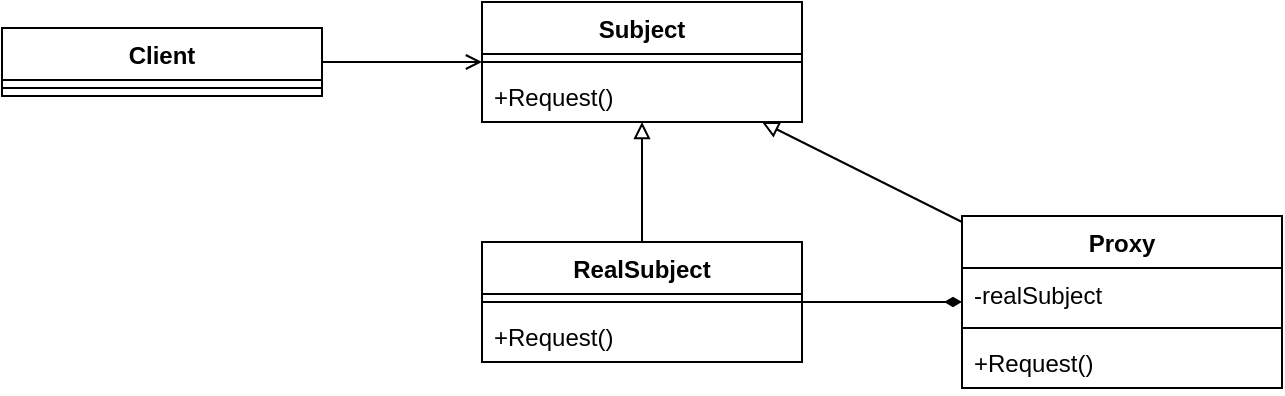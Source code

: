 <mxfile version="22.1.11" type="device">
  <diagram name="第 1 页" id="m681bwZrw8OlDDrRGlgj">
    <mxGraphModel dx="1434" dy="844" grid="1" gridSize="10" guides="1" tooltips="1" connect="1" arrows="1" fold="1" page="1" pageScale="1" pageWidth="827" pageHeight="1169" math="0" shadow="0">
      <root>
        <mxCell id="0" />
        <mxCell id="1" parent="0" />
        <mxCell id="vV_gRuWfeqU1FjYC1qPM-2" value="Subject" style="swimlane;fontStyle=1;align=center;verticalAlign=top;childLayout=stackLayout;horizontal=1;startSize=26;horizontalStack=0;resizeParent=1;resizeParentMax=0;resizeLast=0;collapsible=1;marginBottom=0;whiteSpace=wrap;html=1;" vertex="1" parent="1">
          <mxGeometry x="320" y="320" width="160" height="60" as="geometry" />
        </mxCell>
        <mxCell id="vV_gRuWfeqU1FjYC1qPM-4" value="" style="line;strokeWidth=1;fillColor=none;align=left;verticalAlign=middle;spacingTop=-1;spacingLeft=3;spacingRight=3;rotatable=0;labelPosition=right;points=[];portConstraint=eastwest;strokeColor=inherit;" vertex="1" parent="vV_gRuWfeqU1FjYC1qPM-2">
          <mxGeometry y="26" width="160" height="8" as="geometry" />
        </mxCell>
        <mxCell id="vV_gRuWfeqU1FjYC1qPM-5" value="+Request()" style="text;strokeColor=none;fillColor=none;align=left;verticalAlign=top;spacingLeft=4;spacingRight=4;overflow=hidden;rotatable=0;points=[[0,0.5],[1,0.5]];portConstraint=eastwest;whiteSpace=wrap;html=1;" vertex="1" parent="vV_gRuWfeqU1FjYC1qPM-2">
          <mxGeometry y="34" width="160" height="26" as="geometry" />
        </mxCell>
        <mxCell id="vV_gRuWfeqU1FjYC1qPM-20" style="edgeStyle=none;rounded=0;orthogonalLoop=1;jettySize=auto;html=1;endArrow=block;endFill=0;" edge="1" parent="1" source="vV_gRuWfeqU1FjYC1qPM-6" target="vV_gRuWfeqU1FjYC1qPM-2">
          <mxGeometry relative="1" as="geometry" />
        </mxCell>
        <mxCell id="vV_gRuWfeqU1FjYC1qPM-22" style="edgeStyle=none;rounded=0;orthogonalLoop=1;jettySize=auto;html=1;endArrow=diamondThin;endFill=1;" edge="1" parent="1" source="vV_gRuWfeqU1FjYC1qPM-6" target="vV_gRuWfeqU1FjYC1qPM-12">
          <mxGeometry relative="1" as="geometry" />
        </mxCell>
        <mxCell id="vV_gRuWfeqU1FjYC1qPM-6" value="RealSubject" style="swimlane;fontStyle=1;align=center;verticalAlign=top;childLayout=stackLayout;horizontal=1;startSize=26;horizontalStack=0;resizeParent=1;resizeParentMax=0;resizeLast=0;collapsible=1;marginBottom=0;whiteSpace=wrap;html=1;" vertex="1" parent="1">
          <mxGeometry x="320" y="440" width="160" height="60" as="geometry" />
        </mxCell>
        <mxCell id="vV_gRuWfeqU1FjYC1qPM-7" value="" style="line;strokeWidth=1;fillColor=none;align=left;verticalAlign=middle;spacingTop=-1;spacingLeft=3;spacingRight=3;rotatable=0;labelPosition=right;points=[];portConstraint=eastwest;strokeColor=inherit;" vertex="1" parent="vV_gRuWfeqU1FjYC1qPM-6">
          <mxGeometry y="26" width="160" height="8" as="geometry" />
        </mxCell>
        <mxCell id="vV_gRuWfeqU1FjYC1qPM-8" value="+Request()" style="text;strokeColor=none;fillColor=none;align=left;verticalAlign=top;spacingLeft=4;spacingRight=4;overflow=hidden;rotatable=0;points=[[0,0.5],[1,0.5]];portConstraint=eastwest;whiteSpace=wrap;html=1;" vertex="1" parent="vV_gRuWfeqU1FjYC1qPM-6">
          <mxGeometry y="34" width="160" height="26" as="geometry" />
        </mxCell>
        <mxCell id="vV_gRuWfeqU1FjYC1qPM-21" style="edgeStyle=none;rounded=0;orthogonalLoop=1;jettySize=auto;html=1;endArrow=block;endFill=0;" edge="1" parent="1" source="vV_gRuWfeqU1FjYC1qPM-12" target="vV_gRuWfeqU1FjYC1qPM-2">
          <mxGeometry relative="1" as="geometry" />
        </mxCell>
        <mxCell id="vV_gRuWfeqU1FjYC1qPM-12" value="Proxy" style="swimlane;fontStyle=1;align=center;verticalAlign=top;childLayout=stackLayout;horizontal=1;startSize=26;horizontalStack=0;resizeParent=1;resizeParentMax=0;resizeLast=0;collapsible=1;marginBottom=0;whiteSpace=wrap;html=1;" vertex="1" parent="1">
          <mxGeometry x="560" y="427" width="160" height="86" as="geometry" />
        </mxCell>
        <mxCell id="vV_gRuWfeqU1FjYC1qPM-13" value="-realSubject" style="text;strokeColor=none;fillColor=none;align=left;verticalAlign=top;spacingLeft=4;spacingRight=4;overflow=hidden;rotatable=0;points=[[0,0.5],[1,0.5]];portConstraint=eastwest;whiteSpace=wrap;html=1;" vertex="1" parent="vV_gRuWfeqU1FjYC1qPM-12">
          <mxGeometry y="26" width="160" height="26" as="geometry" />
        </mxCell>
        <mxCell id="vV_gRuWfeqU1FjYC1qPM-14" value="" style="line;strokeWidth=1;fillColor=none;align=left;verticalAlign=middle;spacingTop=-1;spacingLeft=3;spacingRight=3;rotatable=0;labelPosition=right;points=[];portConstraint=eastwest;strokeColor=inherit;" vertex="1" parent="vV_gRuWfeqU1FjYC1qPM-12">
          <mxGeometry y="52" width="160" height="8" as="geometry" />
        </mxCell>
        <mxCell id="vV_gRuWfeqU1FjYC1qPM-15" value="+Request()" style="text;strokeColor=none;fillColor=none;align=left;verticalAlign=top;spacingLeft=4;spacingRight=4;overflow=hidden;rotatable=0;points=[[0,0.5],[1,0.5]];portConstraint=eastwest;whiteSpace=wrap;html=1;" vertex="1" parent="vV_gRuWfeqU1FjYC1qPM-12">
          <mxGeometry y="60" width="160" height="26" as="geometry" />
        </mxCell>
        <mxCell id="vV_gRuWfeqU1FjYC1qPM-23" style="edgeStyle=none;rounded=0;orthogonalLoop=1;jettySize=auto;html=1;endArrow=open;endFill=0;" edge="1" parent="1" source="vV_gRuWfeqU1FjYC1qPM-16" target="vV_gRuWfeqU1FjYC1qPM-2">
          <mxGeometry relative="1" as="geometry" />
        </mxCell>
        <mxCell id="vV_gRuWfeqU1FjYC1qPM-16" value="Client" style="swimlane;fontStyle=1;align=center;verticalAlign=top;childLayout=stackLayout;horizontal=1;startSize=26;horizontalStack=0;resizeParent=1;resizeParentMax=0;resizeLast=0;collapsible=1;marginBottom=0;whiteSpace=wrap;html=1;" vertex="1" parent="1">
          <mxGeometry x="80" y="333" width="160" height="34" as="geometry" />
        </mxCell>
        <mxCell id="vV_gRuWfeqU1FjYC1qPM-18" value="" style="line;strokeWidth=1;fillColor=none;align=left;verticalAlign=middle;spacingTop=-1;spacingLeft=3;spacingRight=3;rotatable=0;labelPosition=right;points=[];portConstraint=eastwest;strokeColor=inherit;" vertex="1" parent="vV_gRuWfeqU1FjYC1qPM-16">
          <mxGeometry y="26" width="160" height="8" as="geometry" />
        </mxCell>
      </root>
    </mxGraphModel>
  </diagram>
</mxfile>
